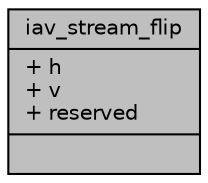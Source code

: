 digraph "iav_stream_flip"
{
 // INTERACTIVE_SVG=YES
 // LATEX_PDF_SIZE
  bgcolor="transparent";
  edge [fontname="Helvetica",fontsize="10",labelfontname="Helvetica",labelfontsize="10"];
  node [fontname="Helvetica",fontsize="10",shape=record];
  Node1 [label="{iav_stream_flip\n|+ h\l+ v\l+ reserved\l|}",height=0.2,width=0.4,color="black", fillcolor="grey75", style="filled", fontcolor="black",tooltip=" "];
}
